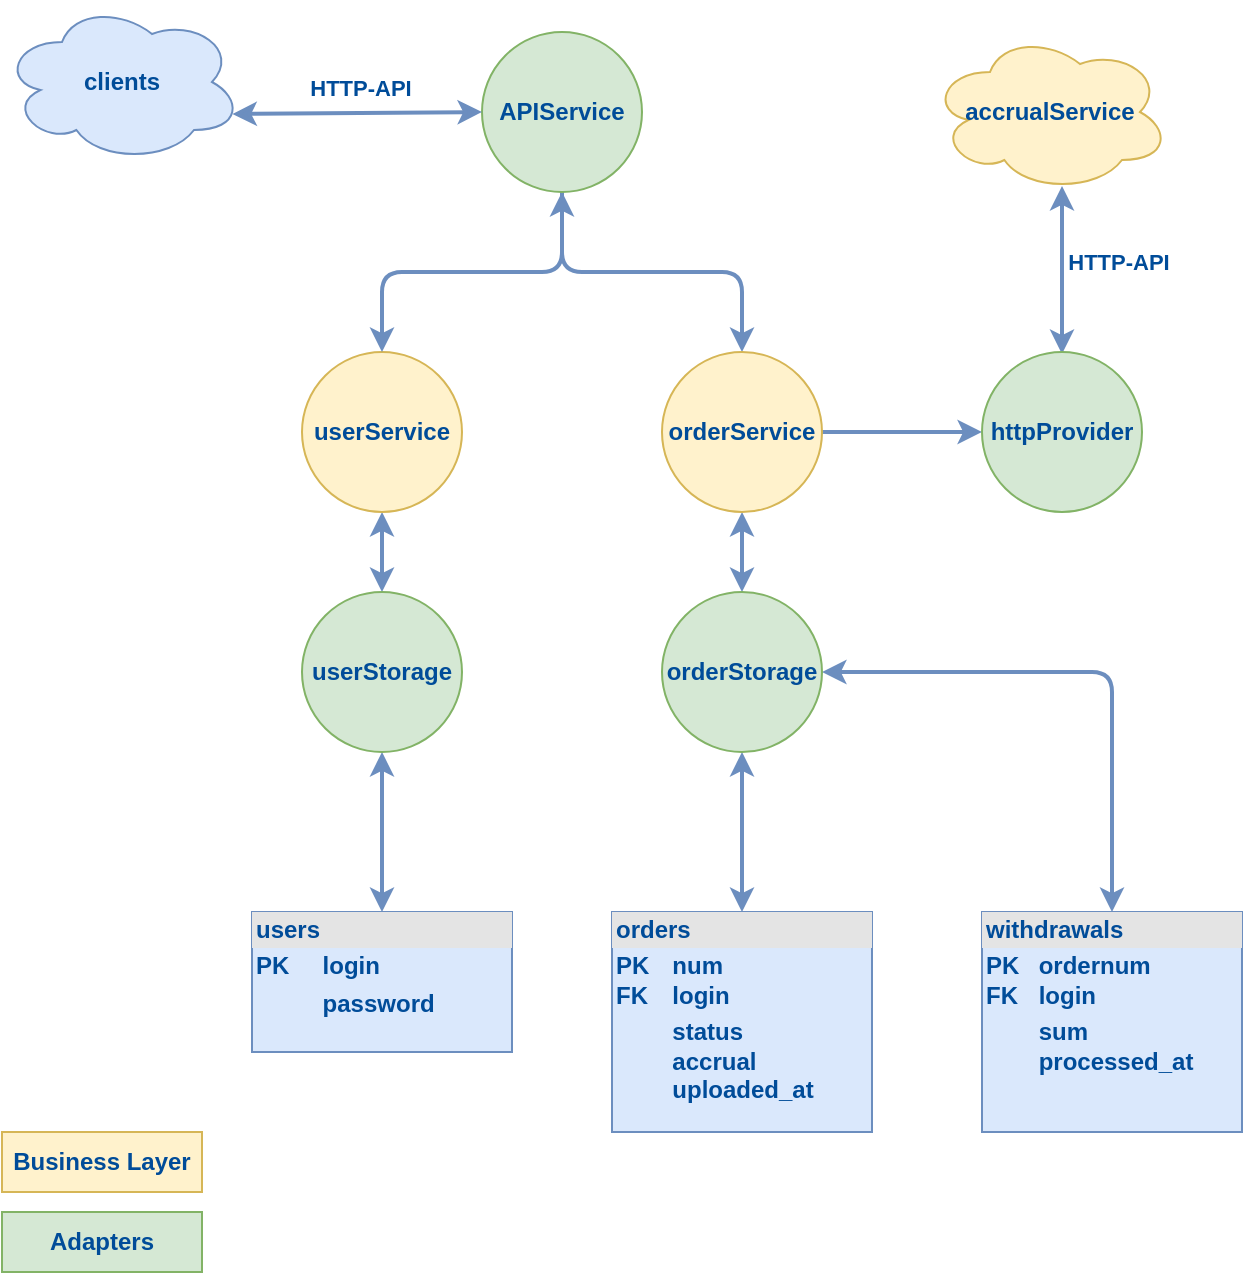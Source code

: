 <mxfile version="16.2.2" type="device"><diagram id="t_HpKzAZZn3lkGlHbXiZ" name="Page-1"><mxGraphModel dx="946" dy="672" grid="1" gridSize="10" guides="1" tooltips="1" connect="1" arrows="1" fold="1" page="1" pageScale="1" pageWidth="827" pageHeight="1169" math="0" shadow="0"><root><mxCell id="0"/><mxCell id="1" parent="0"/><mxCell id="RZ99JMyxgZrfBB5a4IlV-5" value="" style="edgeStyle=orthogonalEdgeStyle;rounded=1;orthogonalLoop=1;jettySize=auto;html=1;startArrow=classic;startFill=1;strokeColor=#6c8ebf;strokeWidth=2;fillColor=#dae8fc;fontStyle=1;fontColor=#004C99;" parent="1" source="RZ99JMyxgZrfBB5a4IlV-1" target="RZ99JMyxgZrfBB5a4IlV-2" edge="1"><mxGeometry relative="1" as="geometry"/></mxCell><mxCell id="RZ99JMyxgZrfBB5a4IlV-1" value="userService" style="ellipse;whiteSpace=wrap;html=1;aspect=fixed;fillColor=#fff2cc;strokeColor=#d6b656;fontStyle=1;fontColor=#004C99;" parent="1" vertex="1"><mxGeometry x="172" y="195" width="80" height="80" as="geometry"/></mxCell><mxCell id="9" style="edgeStyle=orthogonalEdgeStyle;rounded=1;orthogonalLoop=1;jettySize=auto;html=1;exitX=0.5;exitY=1;exitDx=0;exitDy=0;entryX=0.5;entryY=0;entryDx=0;entryDy=0;startArrow=classic;startFill=1;strokeColor=#6c8ebf;strokeWidth=2;fillColor=#dae8fc;fontStyle=1;fontColor=#004C99;" parent="1" source="RZ99JMyxgZrfBB5a4IlV-2" target="RZ99JMyxgZrfBB5a4IlV-8" edge="1"><mxGeometry relative="1" as="geometry"/></mxCell><mxCell id="RZ99JMyxgZrfBB5a4IlV-2" value="userStorage" style="ellipse;whiteSpace=wrap;html=1;aspect=fixed;fillColor=#d5e8d4;strokeColor=#82b366;fontStyle=1;fontColor=#004C99;" parent="1" vertex="1"><mxGeometry x="172" y="315" width="80" height="80" as="geometry"/></mxCell><mxCell id="RZ99JMyxgZrfBB5a4IlV-7" style="edgeStyle=orthogonalEdgeStyle;orthogonalLoop=1;jettySize=auto;html=1;exitX=0.5;exitY=1;exitDx=0;exitDy=0;entryX=0.5;entryY=0;entryDx=0;entryDy=0;rounded=1;strokeColor=#6c8ebf;strokeWidth=2;fillColor=#dae8fc;fontStyle=1;fontColor=#004C99;" parent="1" source="RZ99JMyxgZrfBB5a4IlV-6" target="RZ99JMyxgZrfBB5a4IlV-1" edge="1"><mxGeometry relative="1" as="geometry"/></mxCell><mxCell id="3" style="edgeStyle=orthogonalEdgeStyle;rounded=1;orthogonalLoop=1;jettySize=auto;html=1;exitX=0.5;exitY=1;exitDx=0;exitDy=0;entryX=0.5;entryY=0;entryDx=0;entryDy=0;startArrow=classic;startFill=1;strokeColor=#6c8ebf;strokeWidth=2;fillColor=#dae8fc;fontStyle=1;fontColor=#004C99;" parent="1" source="RZ99JMyxgZrfBB5a4IlV-6" target="2" edge="1"><mxGeometry relative="1" as="geometry"/></mxCell><mxCell id="RZ99JMyxgZrfBB5a4IlV-6" value="APIService" style="ellipse;whiteSpace=wrap;html=1;aspect=fixed;fillColor=#d5e8d4;strokeColor=#82b366;fontStyle=1;fontColor=#004C99;" parent="1" vertex="1"><mxGeometry x="262" y="35" width="80" height="80" as="geometry"/></mxCell><mxCell id="RZ99JMyxgZrfBB5a4IlV-8" value="&lt;div style=&quot;box-sizing: border-box ; width: 100% ; background: #e4e4e4 ; padding: 2px&quot;&gt;&lt;span&gt;users&lt;/span&gt;&lt;/div&gt;&lt;table style=&quot;width: 100% ; font-size: 1em&quot; cellpadding=&quot;2&quot; cellspacing=&quot;0&quot;&gt;&lt;tbody&gt;&lt;tr&gt;&lt;td&gt;PK&lt;/td&gt;&lt;td&gt;login&lt;/td&gt;&lt;/tr&gt;&lt;tr&gt;&lt;td&gt;&lt;br&gt;&lt;/td&gt;&lt;td&gt;password&lt;/td&gt;&lt;/tr&gt;&lt;tr&gt;&lt;td&gt;&lt;/td&gt;&lt;td&gt;&lt;br&gt;&lt;/td&gt;&lt;/tr&gt;&lt;/tbody&gt;&lt;/table&gt;" style="verticalAlign=top;align=left;overflow=fill;html=1;fillColor=#dae8fc;strokeColor=#6c8ebf;fontStyle=1;fontColor=#004C99;" parent="1" vertex="1"><mxGeometry x="147" y="475" width="130" height="70" as="geometry"/></mxCell><mxCell id="5" style="edgeStyle=orthogonalEdgeStyle;rounded=1;orthogonalLoop=1;jettySize=auto;html=1;exitX=0.5;exitY=1;exitDx=0;exitDy=0;entryX=0.5;entryY=0;entryDx=0;entryDy=0;startArrow=classic;startFill=1;strokeColor=#6c8ebf;strokeWidth=2;fillColor=#dae8fc;fontStyle=1;fontColor=#004C99;" parent="1" source="2" target="4" edge="1"><mxGeometry relative="1" as="geometry"/></mxCell><mxCell id="hhIPTs1kpMaP0mkwzja0-10" style="edgeStyle=orthogonalEdgeStyle;rounded=1;orthogonalLoop=1;jettySize=auto;html=1;exitX=1;exitY=0.5;exitDx=0;exitDy=0;entryX=0;entryY=0.5;entryDx=0;entryDy=0;strokeColor=#6c8ebf;strokeWidth=2;fillColor=#dae8fc;fontStyle=1;fontColor=#004C99;" parent="1" source="2" target="hhIPTs1kpMaP0mkwzja0-9" edge="1"><mxGeometry relative="1" as="geometry"/></mxCell><mxCell id="2" value="orderService" style="ellipse;whiteSpace=wrap;html=1;aspect=fixed;fillColor=#fff2cc;strokeColor=#d6b656;fontStyle=1;fontColor=#004C99;" parent="1" vertex="1"><mxGeometry x="352" y="195" width="80" height="80" as="geometry"/></mxCell><mxCell id="8" style="edgeStyle=orthogonalEdgeStyle;rounded=1;orthogonalLoop=1;jettySize=auto;html=1;entryX=0.5;entryY=0;entryDx=0;entryDy=0;startArrow=classic;startFill=1;strokeColor=#6c8ebf;strokeWidth=2;fillColor=#dae8fc;fontStyle=1;fontColor=#004C99;" parent="1" source="4" target="7" edge="1"><mxGeometry relative="1" as="geometry"/></mxCell><mxCell id="hhIPTs1kpMaP0mkwzja0-15" style="edgeStyle=orthogonalEdgeStyle;rounded=1;orthogonalLoop=1;jettySize=auto;html=1;exitX=1;exitY=0.5;exitDx=0;exitDy=0;entryX=0.5;entryY=0;entryDx=0;entryDy=0;startArrow=classic;startFill=1;strokeColor=#6c8ebf;strokeWidth=2;fillColor=#dae8fc;fontStyle=1;fontColor=#004C99;" parent="1" source="4" target="hhIPTs1kpMaP0mkwzja0-13" edge="1"><mxGeometry relative="1" as="geometry"/></mxCell><mxCell id="4" value="orderStorage" style="ellipse;whiteSpace=wrap;html=1;aspect=fixed;fillColor=#d5e8d4;strokeColor=#82b366;fontStyle=1;fontColor=#004C99;" parent="1" vertex="1"><mxGeometry x="352" y="315" width="80" height="80" as="geometry"/></mxCell><mxCell id="7" value="&lt;div style=&quot;box-sizing: border-box ; width: 100% ; background: #e4e4e4 ; padding: 2px&quot;&gt;&lt;span&gt;orders&lt;/span&gt;&lt;/div&gt;&lt;table style=&quot;width: 100% ; font-size: 1em&quot; cellpadding=&quot;2&quot; cellspacing=&quot;0&quot;&gt;&lt;tbody&gt;&lt;tr&gt;&lt;td&gt;PK&lt;br&gt;FK&lt;/td&gt;&lt;td&gt;num&lt;br&gt;login&lt;/td&gt;&lt;/tr&gt;&lt;tr&gt;&lt;td&gt;&lt;br&gt;&lt;/td&gt;&lt;td&gt;status&lt;br&gt;accrual&lt;br&gt;uploaded_at&lt;/td&gt;&lt;/tr&gt;&lt;tr&gt;&lt;td&gt;&lt;/td&gt;&lt;td&gt;&lt;br&gt;&lt;/td&gt;&lt;/tr&gt;&lt;/tbody&gt;&lt;/table&gt;" style="verticalAlign=top;align=left;overflow=fill;html=1;fillColor=#dae8fc;strokeColor=#6c8ebf;fontStyle=1;fontColor=#004C99;" parent="1" vertex="1"><mxGeometry x="327" y="475" width="130" height="110" as="geometry"/></mxCell><mxCell id="hhIPTs1kpMaP0mkwzja0-12" value="HTTP-API" style="rounded=1;orthogonalLoop=1;jettySize=auto;html=1;exitX=0.5;exitY=0;exitDx=0;exitDy=0;entryX=0.55;entryY=0.95;entryDx=0;entryDy=0;entryPerimeter=0;startArrow=classic;startFill=1;strokeColor=#6c8ebf;strokeWidth=2;fillColor=#dae8fc;fontStyle=1;fontColor=#004C99;labelBackgroundColor=none;" parent="1" edge="1"><mxGeometry x="0.095" y="-28" relative="1" as="geometry"><mxPoint x="552" y="112" as="targetPoint"/><mxPoint x="552" y="196" as="sourcePoint"/><mxPoint as="offset"/></mxGeometry></mxCell><mxCell id="hhIPTs1kpMaP0mkwzja0-9" value="httpProvider" style="ellipse;whiteSpace=wrap;html=1;aspect=fixed;fillColor=#d5e8d4;strokeColor=#82b366;fontStyle=1;fontColor=#004C99;" parent="1" vertex="1"><mxGeometry x="512" y="195" width="80" height="80" as="geometry"/></mxCell><mxCell id="hhIPTs1kpMaP0mkwzja0-13" value="&lt;div style=&quot;box-sizing: border-box ; width: 100% ; background: #e4e4e4 ; padding: 2px&quot;&gt;&lt;span&gt;withdrawals&lt;/span&gt;&lt;/div&gt;&lt;table style=&quot;width: 100% ; font-size: 1em&quot; cellpadding=&quot;2&quot; cellspacing=&quot;0&quot;&gt;&lt;tbody&gt;&lt;tr&gt;&lt;td&gt;PK&lt;br&gt;FK&lt;/td&gt;&lt;td&gt;ordernum&lt;br&gt;login&lt;/td&gt;&lt;/tr&gt;&lt;tr&gt;&lt;td&gt;&lt;br&gt;&lt;/td&gt;&lt;td&gt;sum&lt;br&gt;processed_at&lt;/td&gt;&lt;/tr&gt;&lt;tr&gt;&lt;td&gt;&lt;/td&gt;&lt;td&gt;&lt;br&gt;&lt;/td&gt;&lt;/tr&gt;&lt;/tbody&gt;&lt;/table&gt;" style="verticalAlign=top;align=left;overflow=fill;html=1;fillColor=#dae8fc;strokeColor=#6c8ebf;fontStyle=1;fontColor=#004C99;" parent="1" vertex="1"><mxGeometry x="512" y="475" width="130" height="110" as="geometry"/></mxCell><mxCell id="hhIPTs1kpMaP0mkwzja0-16" value="&lt;span&gt;accrualService&lt;/span&gt;" style="ellipse;shape=cloud;whiteSpace=wrap;html=1;fillColor=#fff2cc;strokeColor=#d6b656;fontStyle=1;fontColor=#004C99;" parent="1" vertex="1"><mxGeometry x="486" y="35" width="120" height="80" as="geometry"/></mxCell><mxCell id="hhIPTs1kpMaP0mkwzja0-20" style="edgeStyle=none;rounded=0;orthogonalLoop=1;jettySize=auto;html=1;exitX=0.96;exitY=0.7;exitDx=0;exitDy=0;exitPerimeter=0;entryX=0;entryY=0.5;entryDx=0;entryDy=0;startArrow=classic;startFill=1;strokeColor=#6c8ebf;strokeWidth=2;fillColor=#dae8fc;fontStyle=1;fontColor=#004C99;" parent="1" source="hhIPTs1kpMaP0mkwzja0-17" target="RZ99JMyxgZrfBB5a4IlV-6" edge="1"><mxGeometry relative="1" as="geometry"/></mxCell><mxCell id="iaSGl2HMSgQX9uETYcb5-9" value="HTTP-API" style="edgeLabel;html=1;align=center;verticalAlign=middle;resizable=0;points=[];fontStyle=1;fontColor=#004C99;labelBackgroundColor=none;" vertex="1" connectable="0" parent="hhIPTs1kpMaP0mkwzja0-20"><mxGeometry x="0.185" y="-2" relative="1" as="geometry"><mxPoint x="-10" y="-15" as="offset"/></mxGeometry></mxCell><mxCell id="hhIPTs1kpMaP0mkwzja0-17" value="clients" style="ellipse;shape=cloud;whiteSpace=wrap;html=1;fillColor=#dae8fc;strokeColor=#6c8ebf;fontStyle=1;fontColor=#004C99;" parent="1" vertex="1"><mxGeometry x="22" y="20" width="120" height="80" as="geometry"/></mxCell><mxCell id="hhIPTs1kpMaP0mkwzja0-18" value="Business Layer" style="rounded=0;whiteSpace=wrap;html=1;fillColor=#fff2cc;strokeColor=#d6b656;fontStyle=1;fontColor=#004C99;" parent="1" vertex="1"><mxGeometry x="22" y="585" width="100" height="30" as="geometry"/></mxCell><mxCell id="hhIPTs1kpMaP0mkwzja0-19" value="Adapters" style="rounded=0;whiteSpace=wrap;html=1;fillColor=#d5e8d4;strokeColor=#82b366;fontStyle=1;fontColor=#004C99;" parent="1" vertex="1"><mxGeometry x="22" y="625" width="100" height="30" as="geometry"/></mxCell></root></mxGraphModel></diagram></mxfile>